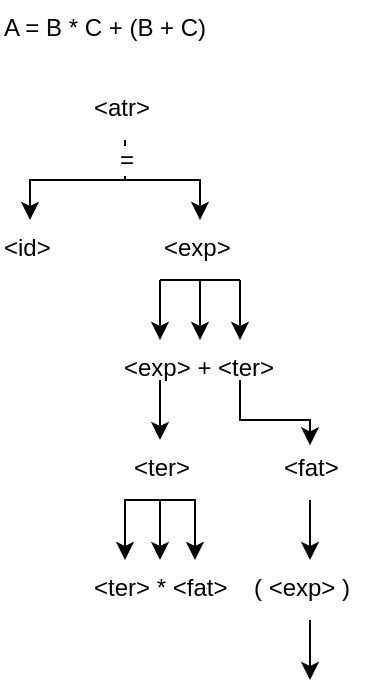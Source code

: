 <mxfile version="24.2.0" type="github">
  <diagram name="Página-1" id="7CKwikOJ7WSuvlhB8NjQ">
    <mxGraphModel dx="607" dy="323" grid="1" gridSize="10" guides="1" tooltips="1" connect="1" arrows="1" fold="1" page="1" pageScale="1" pageWidth="827" pageHeight="1169" math="0" shadow="0">
      <root>
        <mxCell id="0" />
        <mxCell id="1" parent="0" />
        <mxCell id="ya6__EAlXVEsQqQnVI8f-1" value="A = B * C + (B + C)" style="text;whiteSpace=wrap;html=1;" vertex="1" parent="1">
          <mxGeometry x="80" y="20" width="110" height="40" as="geometry" />
        </mxCell>
        <mxCell id="ya6__EAlXVEsQqQnVI8f-13" style="edgeStyle=orthogonalEdgeStyle;rounded=0;orthogonalLoop=1;jettySize=auto;html=1;exitX=0.5;exitY=1;exitDx=0;exitDy=0;entryX=0.5;entryY=0;entryDx=0;entryDy=0;" edge="1" parent="1" source="ya6__EAlXVEsQqQnVI8f-2" target="ya6__EAlXVEsQqQnVI8f-3">
          <mxGeometry relative="1" as="geometry" />
        </mxCell>
        <mxCell id="ya6__EAlXVEsQqQnVI8f-14" style="edgeStyle=orthogonalEdgeStyle;rounded=0;orthogonalLoop=1;jettySize=auto;html=1;exitX=0.5;exitY=1;exitDx=0;exitDy=0;entryX=0.5;entryY=0;entryDx=0;entryDy=0;" edge="1" parent="1" source="ya6__EAlXVEsQqQnVI8f-2" target="ya6__EAlXVEsQqQnVI8f-4">
          <mxGeometry relative="1" as="geometry">
            <Array as="points">
              <mxPoint x="143" y="110" />
              <mxPoint x="180" y="110" />
            </Array>
          </mxGeometry>
        </mxCell>
        <mxCell id="ya6__EAlXVEsQqQnVI8f-42" value="&lt;font style=&quot;font-size: 12px;&quot;&gt;=&lt;/font&gt;" style="edgeLabel;html=1;align=center;verticalAlign=middle;resizable=0;points=[];" vertex="1" connectable="0" parent="ya6__EAlXVEsQqQnVI8f-14">
          <mxGeometry x="-0.716" y="1" relative="1" as="geometry">
            <mxPoint x="-1" y="-1" as="offset" />
          </mxGeometry>
        </mxCell>
        <mxCell id="ya6__EAlXVEsQqQnVI8f-2" value="&amp;lt;atr&amp;gt;" style="text;whiteSpace=wrap;html=1;" vertex="1" parent="1">
          <mxGeometry x="125" y="60" width="35" height="30" as="geometry" />
        </mxCell>
        <mxCell id="ya6__EAlXVEsQqQnVI8f-3" value="&amp;lt;id&amp;gt;" style="text;whiteSpace=wrap;html=1;" vertex="1" parent="1">
          <mxGeometry x="80" y="130" width="30" height="30" as="geometry" />
        </mxCell>
        <mxCell id="ya6__EAlXVEsQqQnVI8f-17" style="edgeStyle=orthogonalEdgeStyle;rounded=0;orthogonalLoop=1;jettySize=auto;html=1;exitX=0.5;exitY=1;exitDx=0;exitDy=0;entryX=0.5;entryY=0;entryDx=0;entryDy=0;" edge="1" parent="1" source="ya6__EAlXVEsQqQnVI8f-4" target="ya6__EAlXVEsQqQnVI8f-16">
          <mxGeometry relative="1" as="geometry" />
        </mxCell>
        <mxCell id="ya6__EAlXVEsQqQnVI8f-19" style="edgeStyle=orthogonalEdgeStyle;rounded=0;orthogonalLoop=1;jettySize=auto;html=1;exitX=1;exitY=1;exitDx=0;exitDy=0;entryX=0.75;entryY=0;entryDx=0;entryDy=0;" edge="1" parent="1" source="ya6__EAlXVEsQqQnVI8f-4" target="ya6__EAlXVEsQqQnVI8f-16">
          <mxGeometry relative="1" as="geometry" />
        </mxCell>
        <mxCell id="ya6__EAlXVEsQqQnVI8f-21" style="edgeStyle=orthogonalEdgeStyle;rounded=0;orthogonalLoop=1;jettySize=auto;html=1;exitX=0;exitY=1;exitDx=0;exitDy=0;entryX=0.25;entryY=0;entryDx=0;entryDy=0;" edge="1" parent="1" source="ya6__EAlXVEsQqQnVI8f-4" target="ya6__EAlXVEsQqQnVI8f-16">
          <mxGeometry relative="1" as="geometry" />
        </mxCell>
        <mxCell id="ya6__EAlXVEsQqQnVI8f-25" style="edgeStyle=none;rounded=0;orthogonalLoop=1;jettySize=auto;html=1;exitX=0;exitY=1;exitDx=0;exitDy=0;endArrow=none;endFill=0;entryX=1;entryY=1;entryDx=0;entryDy=0;" edge="1" parent="1" source="ya6__EAlXVEsQqQnVI8f-4" target="ya6__EAlXVEsQqQnVI8f-4">
          <mxGeometry relative="1" as="geometry">
            <mxPoint x="210" y="160" as="targetPoint" />
          </mxGeometry>
        </mxCell>
        <mxCell id="ya6__EAlXVEsQqQnVI8f-4" value="&amp;lt;exp&amp;gt;" style="text;whiteSpace=wrap;html=1;" vertex="1" parent="1">
          <mxGeometry x="160" y="130" width="40" height="30" as="geometry" />
        </mxCell>
        <mxCell id="ya6__EAlXVEsQqQnVI8f-45" style="edgeStyle=orthogonalEdgeStyle;rounded=0;orthogonalLoop=1;jettySize=auto;html=1;exitX=0.25;exitY=1;exitDx=0;exitDy=0;" edge="1" parent="1" source="ya6__EAlXVEsQqQnVI8f-16">
          <mxGeometry relative="1" as="geometry">
            <mxPoint x="160" y="240" as="targetPoint" />
          </mxGeometry>
        </mxCell>
        <mxCell id="ya6__EAlXVEsQqQnVI8f-16" value="&amp;lt;exp&amp;gt; + &amp;lt;ter&amp;gt;" style="text;whiteSpace=wrap;html=1;" vertex="1" parent="1">
          <mxGeometry x="140" y="190" width="80" height="20" as="geometry" />
        </mxCell>
        <mxCell id="ya6__EAlXVEsQqQnVI8f-44" style="edgeStyle=orthogonalEdgeStyle;rounded=0;orthogonalLoop=1;jettySize=auto;html=1;exitX=0.5;exitY=1;exitDx=0;exitDy=0;" edge="1" parent="1" source="ya6__EAlXVEsQqQnVI8f-4" target="ya6__EAlXVEsQqQnVI8f-4">
          <mxGeometry relative="1" as="geometry" />
        </mxCell>
        <mxCell id="ya6__EAlXVEsQqQnVI8f-47" style="edgeStyle=orthogonalEdgeStyle;rounded=0;orthogonalLoop=1;jettySize=auto;html=1;exitX=0.5;exitY=1;exitDx=0;exitDy=0;entryX=0.5;entryY=0;entryDx=0;entryDy=0;" edge="1" parent="1" source="ya6__EAlXVEsQqQnVI8f-51" target="ya6__EAlXVEsQqQnVI8f-52">
          <mxGeometry relative="1" as="geometry" />
        </mxCell>
        <mxCell id="ya6__EAlXVEsQqQnVI8f-48" style="edgeStyle=orthogonalEdgeStyle;rounded=0;orthogonalLoop=1;jettySize=auto;html=1;exitX=1;exitY=1;exitDx=0;exitDy=0;entryX=0.75;entryY=0;entryDx=0;entryDy=0;" edge="1" parent="1" source="ya6__EAlXVEsQqQnVI8f-51" target="ya6__EAlXVEsQqQnVI8f-52">
          <mxGeometry relative="1" as="geometry" />
        </mxCell>
        <mxCell id="ya6__EAlXVEsQqQnVI8f-49" style="edgeStyle=orthogonalEdgeStyle;rounded=0;orthogonalLoop=1;jettySize=auto;html=1;exitX=0;exitY=1;exitDx=0;exitDy=0;entryX=0.25;entryY=0;entryDx=0;entryDy=0;" edge="1" parent="1" source="ya6__EAlXVEsQqQnVI8f-51" target="ya6__EAlXVEsQqQnVI8f-52">
          <mxGeometry relative="1" as="geometry" />
        </mxCell>
        <mxCell id="ya6__EAlXVEsQqQnVI8f-50" style="edgeStyle=none;rounded=0;orthogonalLoop=1;jettySize=auto;html=1;exitX=0;exitY=1;exitDx=0;exitDy=0;endArrow=none;endFill=0;entryX=1;entryY=1;entryDx=0;entryDy=0;" edge="1" parent="1" source="ya6__EAlXVEsQqQnVI8f-51" target="ya6__EAlXVEsQqQnVI8f-51">
          <mxGeometry relative="1" as="geometry">
            <mxPoint x="195" y="270" as="targetPoint" />
          </mxGeometry>
        </mxCell>
        <mxCell id="ya6__EAlXVEsQqQnVI8f-51" value="&amp;lt;ter&amp;gt;" style="text;whiteSpace=wrap;html=1;" vertex="1" parent="1">
          <mxGeometry x="145" y="240" width="30" height="30" as="geometry" />
        </mxCell>
        <mxCell id="ya6__EAlXVEsQqQnVI8f-52" value="&amp;lt;ter&amp;gt; * &amp;lt;fat&amp;gt;" style="text;whiteSpace=wrap;html=1;" vertex="1" parent="1">
          <mxGeometry x="125" y="300" width="70" height="20" as="geometry" />
        </mxCell>
        <mxCell id="ya6__EAlXVEsQqQnVI8f-53" style="edgeStyle=orthogonalEdgeStyle;rounded=0;orthogonalLoop=1;jettySize=auto;html=1;exitX=0.5;exitY=1;exitDx=0;exitDy=0;" edge="1" parent="1" source="ya6__EAlXVEsQqQnVI8f-51" target="ya6__EAlXVEsQqQnVI8f-51">
          <mxGeometry relative="1" as="geometry" />
        </mxCell>
        <mxCell id="ya6__EAlXVEsQqQnVI8f-70" style="edgeStyle=orthogonalEdgeStyle;rounded=0;orthogonalLoop=1;jettySize=auto;html=1;exitX=0.5;exitY=1;exitDx=0;exitDy=0;" edge="1" parent="1" source="ya6__EAlXVEsQqQnVI8f-58" target="ya6__EAlXVEsQqQnVI8f-62">
          <mxGeometry relative="1" as="geometry" />
        </mxCell>
        <mxCell id="ya6__EAlXVEsQqQnVI8f-58" value="&amp;lt;fat&amp;gt;" style="text;whiteSpace=wrap;html=1;" vertex="1" parent="1">
          <mxGeometry x="220" y="240" width="30" height="30" as="geometry" />
        </mxCell>
        <mxCell id="ya6__EAlXVEsQqQnVI8f-61" style="edgeStyle=orthogonalEdgeStyle;rounded=0;orthogonalLoop=1;jettySize=auto;html=1;exitX=0.75;exitY=1;exitDx=0;exitDy=0;entryX=0.5;entryY=0.089;entryDx=0;entryDy=0;entryPerimeter=0;" edge="1" parent="1" source="ya6__EAlXVEsQqQnVI8f-16" target="ya6__EAlXVEsQqQnVI8f-58">
          <mxGeometry relative="1" as="geometry" />
        </mxCell>
        <mxCell id="ya6__EAlXVEsQqQnVI8f-72" style="edgeStyle=orthogonalEdgeStyle;rounded=0;orthogonalLoop=1;jettySize=auto;html=1;exitX=0.5;exitY=1;exitDx=0;exitDy=0;" edge="1" parent="1" source="ya6__EAlXVEsQqQnVI8f-62">
          <mxGeometry relative="1" as="geometry">
            <mxPoint x="235" y="360" as="targetPoint" />
          </mxGeometry>
        </mxCell>
        <mxCell id="ya6__EAlXVEsQqQnVI8f-62" value="( &amp;lt;exp&amp;gt; )" style="text;whiteSpace=wrap;html=1;" vertex="1" parent="1">
          <mxGeometry x="205" y="300" width="60" height="30" as="geometry" />
        </mxCell>
      </root>
    </mxGraphModel>
  </diagram>
</mxfile>
